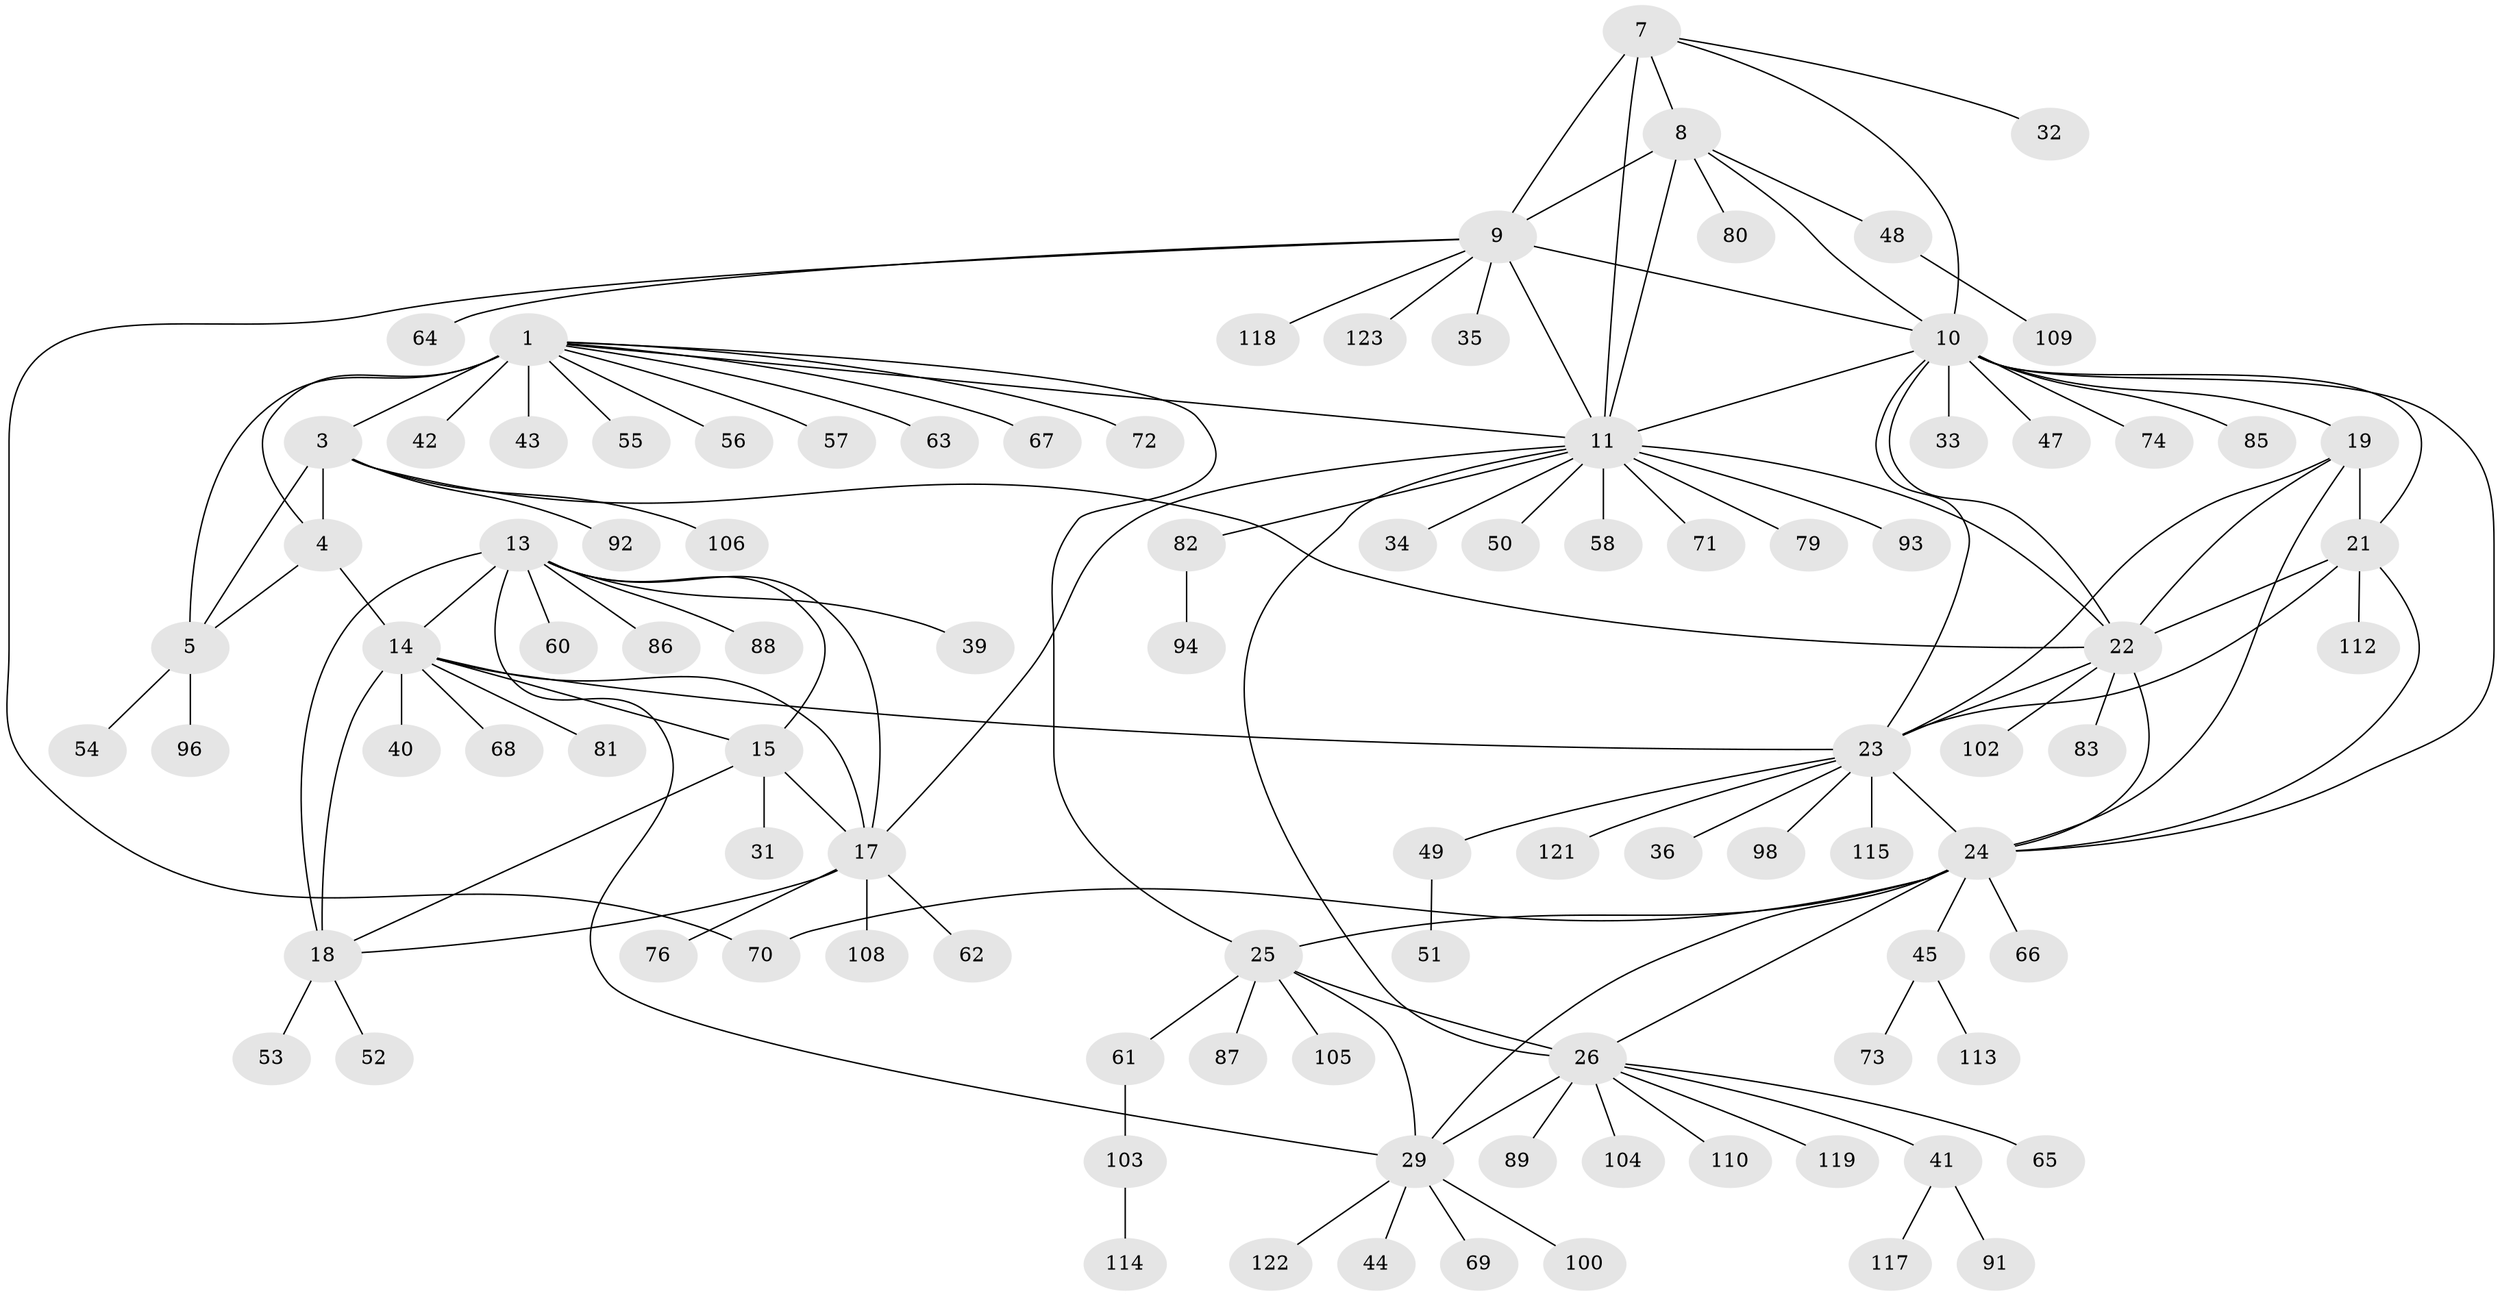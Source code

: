 // original degree distribution, {11: 0.032, 9: 0.04, 6: 0.048, 7: 0.056, 10: 0.04, 8: 0.024, 1: 0.632, 2: 0.088, 3: 0.04}
// Generated by graph-tools (version 1.1) at 2025/42/03/06/25 10:42:07]
// undirected, 98 vertices, 133 edges
graph export_dot {
graph [start="1"]
  node [color=gray90,style=filled];
  1 [super="+2"];
  3 [super="+75"];
  4;
  5 [super="+6"];
  7;
  8;
  9 [super="+78"];
  10 [super="+20"];
  11 [super="+12"];
  13 [super="+77"];
  14 [super="+16"];
  15 [super="+101"];
  17 [super="+90"];
  18 [super="+116"];
  19 [super="+111"];
  21 [super="+37"];
  22 [super="+125"];
  23 [super="+38"];
  24 [super="+27"];
  25 [super="+46"];
  26 [super="+28"];
  29 [super="+30"];
  31;
  32;
  33;
  34;
  35;
  36;
  39 [super="+59"];
  40;
  41;
  42;
  43;
  44;
  45;
  47;
  48 [super="+120"];
  49 [super="+95"];
  50;
  51;
  52;
  53;
  54;
  55;
  56;
  57;
  58;
  60;
  61 [super="+124"];
  62;
  63 [super="+84"];
  64;
  65 [super="+97"];
  66;
  67;
  68;
  69;
  70;
  71;
  72;
  73;
  74;
  76;
  79;
  80;
  81;
  82;
  83;
  85;
  86 [super="+99"];
  87;
  88;
  89;
  91;
  92 [super="+107"];
  93;
  94;
  96;
  98;
  100;
  102;
  103;
  104;
  105;
  106;
  108;
  109;
  110;
  112;
  113;
  114;
  115;
  117;
  118;
  119;
  121;
  122;
  123;
  1 -- 3 [weight=2];
  1 -- 4 [weight=2];
  1 -- 5 [weight=4];
  1 -- 11;
  1 -- 42;
  1 -- 56;
  1 -- 57;
  1 -- 63;
  1 -- 72;
  1 -- 67;
  1 -- 43;
  1 -- 55;
  1 -- 25;
  3 -- 4;
  3 -- 5 [weight=2];
  3 -- 22;
  3 -- 92;
  3 -- 106;
  4 -- 5 [weight=2];
  4 -- 14;
  5 -- 54;
  5 -- 96;
  7 -- 8;
  7 -- 9;
  7 -- 10;
  7 -- 11 [weight=2];
  7 -- 32;
  8 -- 9;
  8 -- 10;
  8 -- 11 [weight=2];
  8 -- 48;
  8 -- 80;
  9 -- 10;
  9 -- 11 [weight=2];
  9 -- 35;
  9 -- 64;
  9 -- 70;
  9 -- 118;
  9 -- 123;
  10 -- 11 [weight=2];
  10 -- 33;
  10 -- 47;
  10 -- 74;
  10 -- 19;
  10 -- 85;
  10 -- 21;
  10 -- 23;
  10 -- 22;
  10 -- 24;
  11 -- 58;
  11 -- 71;
  11 -- 79;
  11 -- 82;
  11 -- 34;
  11 -- 17;
  11 -- 50;
  11 -- 26;
  11 -- 93;
  11 -- 22;
  13 -- 14 [weight=2];
  13 -- 15;
  13 -- 17;
  13 -- 18;
  13 -- 39;
  13 -- 60;
  13 -- 86;
  13 -- 88;
  13 -- 29;
  14 -- 15 [weight=2];
  14 -- 17 [weight=2];
  14 -- 18 [weight=2];
  14 -- 23;
  14 -- 68;
  14 -- 81;
  14 -- 40;
  15 -- 17;
  15 -- 18;
  15 -- 31;
  17 -- 18;
  17 -- 62;
  17 -- 76;
  17 -- 108;
  18 -- 52;
  18 -- 53;
  19 -- 21;
  19 -- 22;
  19 -- 23;
  19 -- 24;
  21 -- 22;
  21 -- 23;
  21 -- 24;
  21 -- 112;
  22 -- 23;
  22 -- 24;
  22 -- 83;
  22 -- 102;
  23 -- 24;
  23 -- 36;
  23 -- 49;
  23 -- 115;
  23 -- 121;
  23 -- 98;
  24 -- 45;
  24 -- 66;
  24 -- 70;
  24 -- 25;
  24 -- 26 [weight=2];
  24 -- 29 [weight=2];
  25 -- 26 [weight=2];
  25 -- 29 [weight=2];
  25 -- 61;
  25 -- 87;
  25 -- 105;
  26 -- 29 [weight=4];
  26 -- 41;
  26 -- 89;
  26 -- 110;
  26 -- 119;
  26 -- 65;
  26 -- 104;
  29 -- 44;
  29 -- 69;
  29 -- 100;
  29 -- 122;
  41 -- 91;
  41 -- 117;
  45 -- 73;
  45 -- 113;
  48 -- 109;
  49 -- 51;
  61 -- 103;
  82 -- 94;
  103 -- 114;
}
